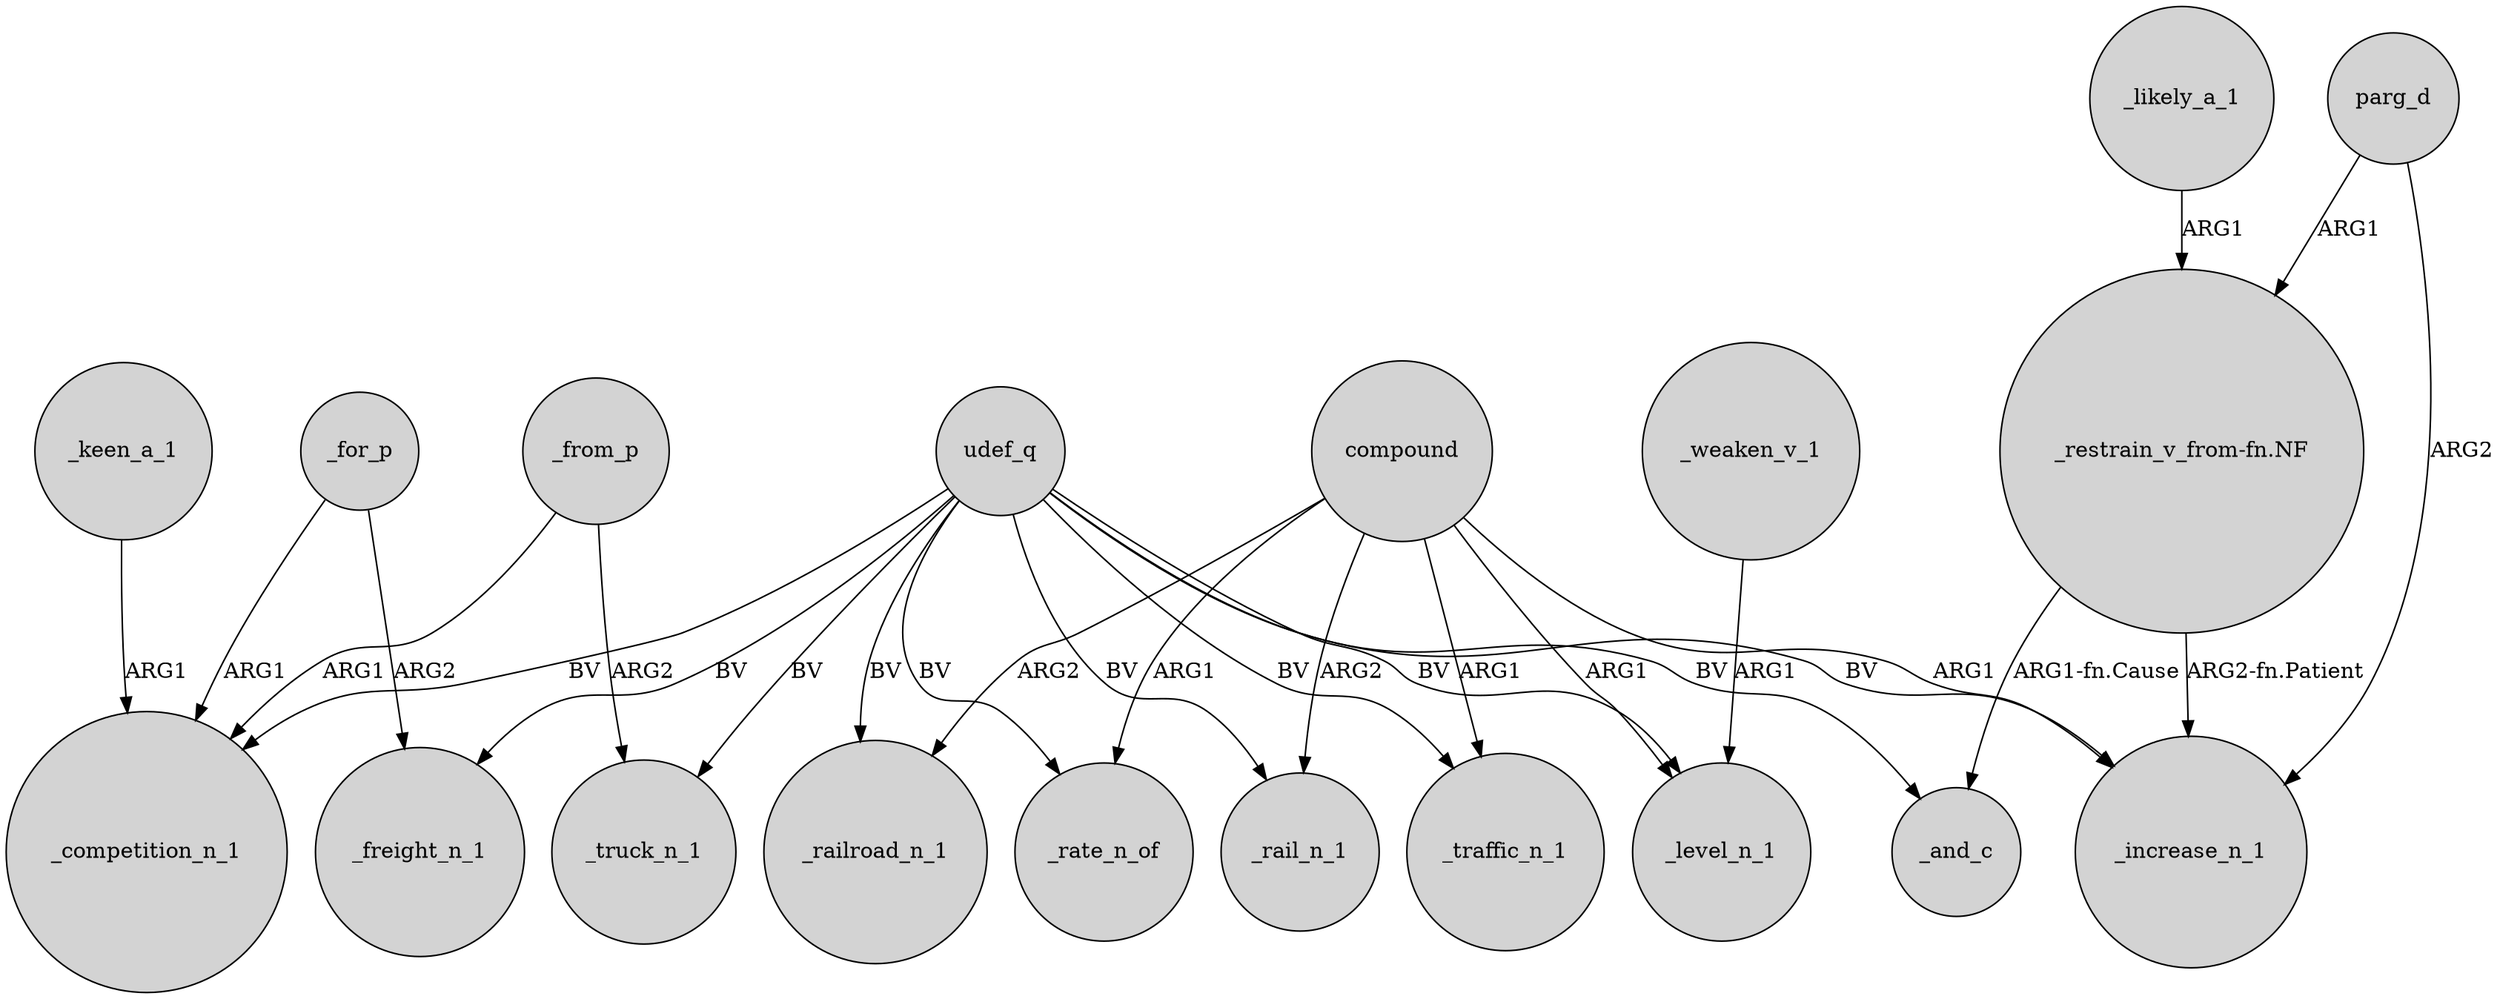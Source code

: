 digraph {
	node [shape=circle style=filled]
	compound -> _railroad_n_1 [label=ARG2]
	udef_q -> _competition_n_1 [label=BV]
	compound -> _rail_n_1 [label=ARG2]
	_for_p -> _freight_n_1 [label=ARG2]
	compound -> _rate_n_of [label=ARG1]
	_for_p -> _competition_n_1 [label=ARG1]
	udef_q -> _rate_n_of [label=BV]
	udef_q -> _railroad_n_1 [label=BV]
	_from_p -> _competition_n_1 [label=ARG1]
	udef_q -> _rail_n_1 [label=BV]
	udef_q -> _level_n_1 [label=BV]
	"_restrain_v_from-fn.NF" -> _and_c [label="ARG1-fn.Cause"]
	udef_q -> _truck_n_1 [label=BV]
	udef_q -> _freight_n_1 [label=BV]
	udef_q -> _increase_n_1 [label=BV]
	_keen_a_1 -> _competition_n_1 [label=ARG1]
	parg_d -> _increase_n_1 [label=ARG2]
	_likely_a_1 -> "_restrain_v_from-fn.NF" [label=ARG1]
	compound -> _traffic_n_1 [label=ARG1]
	parg_d -> "_restrain_v_from-fn.NF" [label=ARG1]
	compound -> _increase_n_1 [label=ARG1]
	udef_q -> _traffic_n_1 [label=BV]
	_weaken_v_1 -> _level_n_1 [label=ARG1]
	compound -> _level_n_1 [label=ARG1]
	udef_q -> _and_c [label=BV]
	"_restrain_v_from-fn.NF" -> _increase_n_1 [label="ARG2-fn.Patient"]
	_from_p -> _truck_n_1 [label=ARG2]
}
